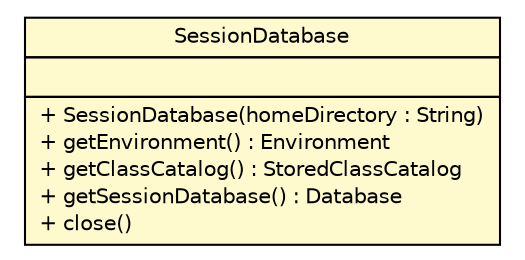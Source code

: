 #!/usr/local/bin/dot
#
# Class diagram 
# Generated by UMLGraph version R5_6 (http://www.umlgraph.org/)
#

digraph G {
	edge [fontname="Helvetica",fontsize=10,labelfontname="Helvetica",labelfontsize=10];
	node [fontname="Helvetica",fontsize=10,shape=plaintext];
	nodesep=0.25;
	ranksep=0.5;
	// sorcer.core.provider.exertmonitor.db.SessionDatabase
	c427290 [label=<<table title="sorcer.core.provider.exertmonitor.db.SessionDatabase" border="0" cellborder="1" cellspacing="0" cellpadding="2" port="p" bgcolor="lemonChiffon" href="./SessionDatabase.html">
		<tr><td><table border="0" cellspacing="0" cellpadding="1">
<tr><td align="center" balign="center"> SessionDatabase </td></tr>
		</table></td></tr>
		<tr><td><table border="0" cellspacing="0" cellpadding="1">
<tr><td align="left" balign="left">  </td></tr>
		</table></td></tr>
		<tr><td><table border="0" cellspacing="0" cellpadding="1">
<tr><td align="left" balign="left"> + SessionDatabase(homeDirectory : String) </td></tr>
<tr><td align="left" balign="left"> + getEnvironment() : Environment </td></tr>
<tr><td align="left" balign="left"> + getClassCatalog() : StoredClassCatalog </td></tr>
<tr><td align="left" balign="left"> + getSessionDatabase() : Database </td></tr>
<tr><td align="left" balign="left"> + close() </td></tr>
		</table></td></tr>
		</table>>, URL="./SessionDatabase.html", fontname="Helvetica", fontcolor="black", fontsize=10.0];
}

